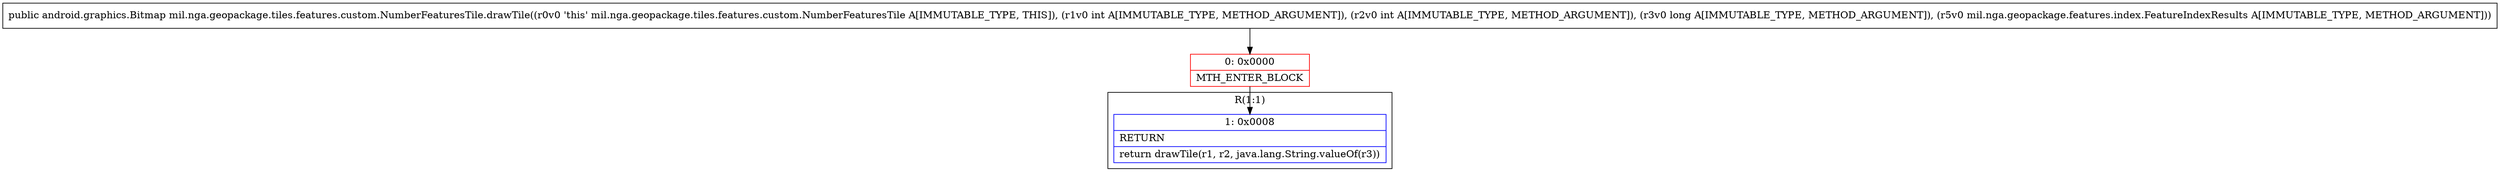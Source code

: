 digraph "CFG formil.nga.geopackage.tiles.features.custom.NumberFeaturesTile.drawTile(IIJLmil\/nga\/geopackage\/features\/index\/FeatureIndexResults;)Landroid\/graphics\/Bitmap;" {
subgraph cluster_Region_927041487 {
label = "R(1:1)";
node [shape=record,color=blue];
Node_1 [shape=record,label="{1\:\ 0x0008|RETURN\l|return drawTile(r1, r2, java.lang.String.valueOf(r3))\l}"];
}
Node_0 [shape=record,color=red,label="{0\:\ 0x0000|MTH_ENTER_BLOCK\l}"];
MethodNode[shape=record,label="{public android.graphics.Bitmap mil.nga.geopackage.tiles.features.custom.NumberFeaturesTile.drawTile((r0v0 'this' mil.nga.geopackage.tiles.features.custom.NumberFeaturesTile A[IMMUTABLE_TYPE, THIS]), (r1v0 int A[IMMUTABLE_TYPE, METHOD_ARGUMENT]), (r2v0 int A[IMMUTABLE_TYPE, METHOD_ARGUMENT]), (r3v0 long A[IMMUTABLE_TYPE, METHOD_ARGUMENT]), (r5v0 mil.nga.geopackage.features.index.FeatureIndexResults A[IMMUTABLE_TYPE, METHOD_ARGUMENT])) }"];
MethodNode -> Node_0;
Node_0 -> Node_1;
}

